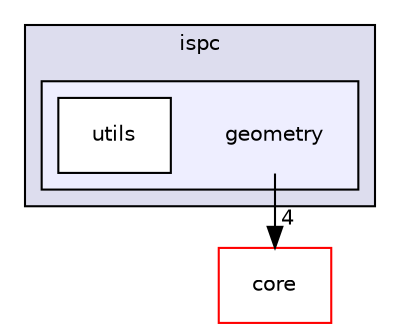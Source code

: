 digraph "platform/engines/ospray/ispc/geometry" {
  compound=true
  node [ fontsize="10", fontname="Helvetica"];
  edge [ labelfontsize="10", labelfontname="Helvetica"];
  subgraph clusterdir_6dfc784f4fc06052f5a0f2da9bf54d9c {
    graph [ bgcolor="#ddddee", pencolor="black", label="ispc" fontname="Helvetica", fontsize="10", URL="dir_6dfc784f4fc06052f5a0f2da9bf54d9c.html"]
  subgraph clusterdir_dcd983c6950eb27cd4bec618fc5fcccd {
    graph [ bgcolor="#eeeeff", pencolor="black", label="" URL="dir_dcd983c6950eb27cd4bec618fc5fcccd.html"];
    dir_dcd983c6950eb27cd4bec618fc5fcccd [shape=plaintext label="geometry"];
  dir_4889bd4daa27f4bb58a721e61733a0bb [shape=box label="utils" fillcolor="white" style="filled" URL="dir_4889bd4daa27f4bb58a721e61733a0bb.html"];
  }
  }
  dir_3066efc1f4040d52e90bf8a29ab3f16b [shape=box label="core" fillcolor="white" style="filled" color="red" URL="dir_3066efc1f4040d52e90bf8a29ab3f16b.html"];
  dir_dcd983c6950eb27cd4bec618fc5fcccd->dir_3066efc1f4040d52e90bf8a29ab3f16b [headlabel="4", labeldistance=1.5 headhref="dir_000115_000065.html"];
}

